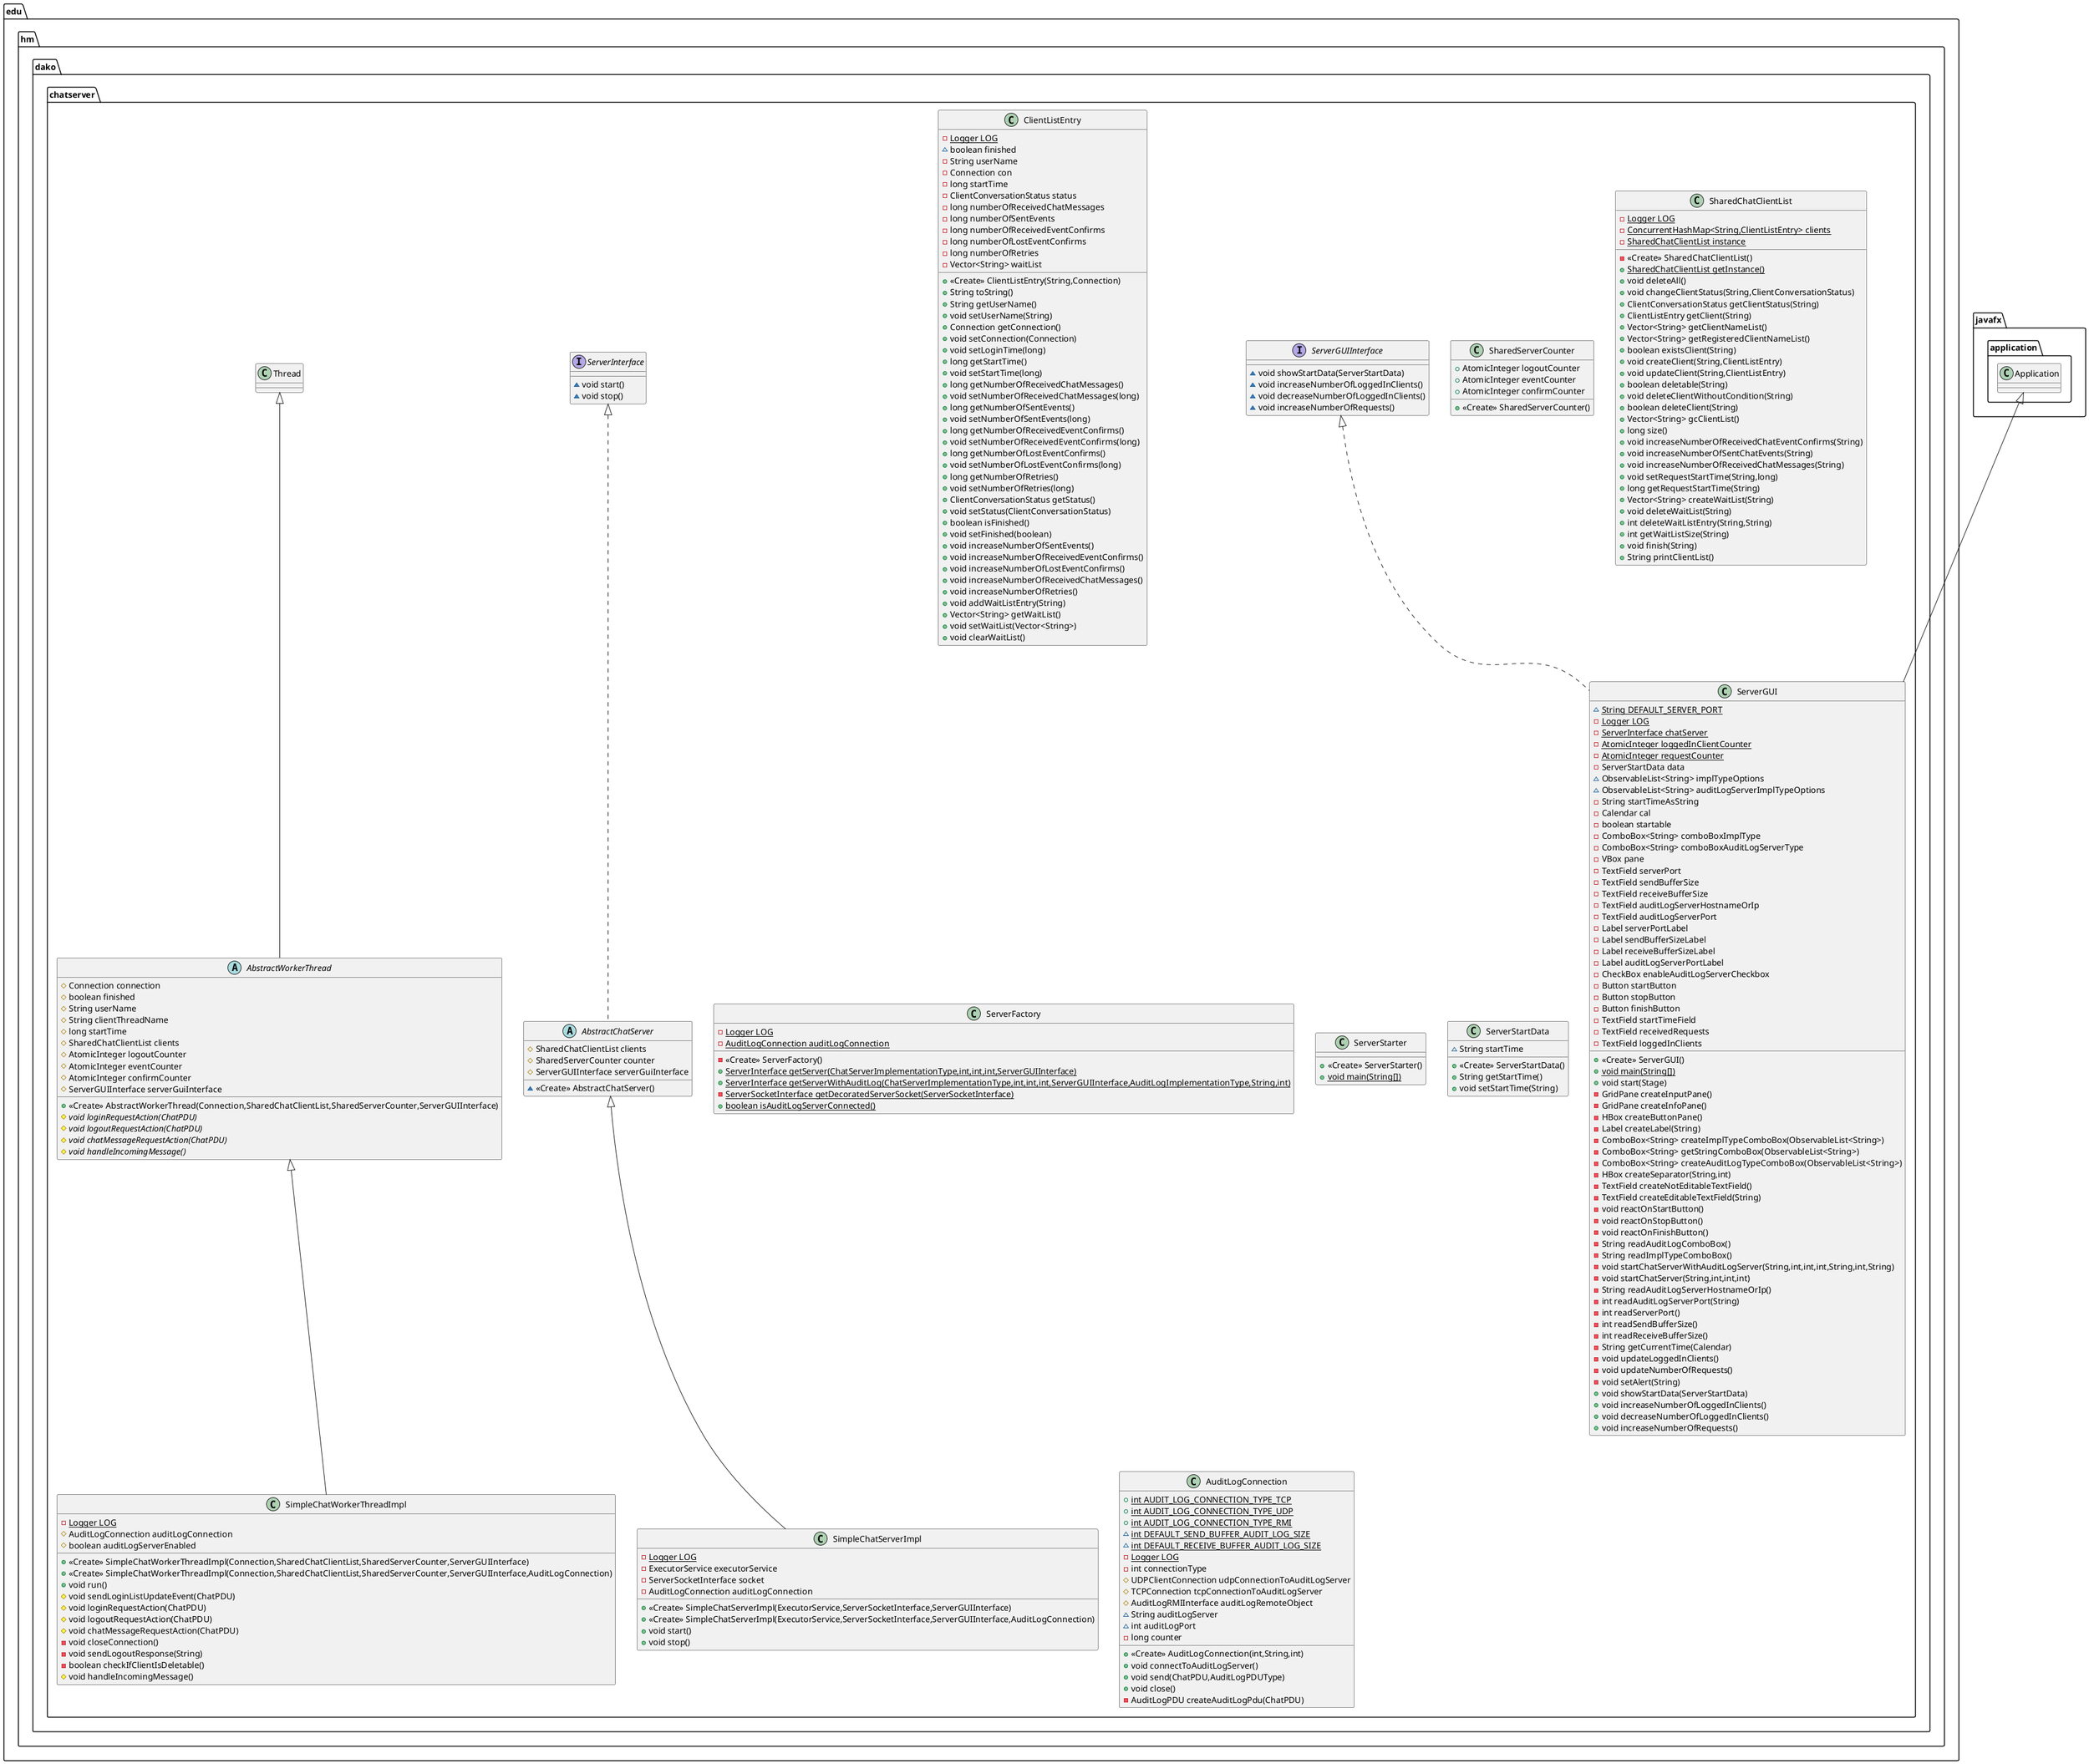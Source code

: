 @startuml
class edu.hm.dako.chatserver.ClientListEntry {
- {static} Logger LOG
~ boolean finished
- String userName
- Connection con
- long startTime
- ClientConversationStatus status
- long numberOfReceivedChatMessages
- long numberOfSentEvents
- long numberOfReceivedEventConfirms
- long numberOfLostEventConfirms
- long numberOfRetries
- Vector<String> waitList
+ <<Create>> ClientListEntry(String,Connection)
+ String toString()
+ String getUserName()
+ void setUserName(String)
+ Connection getConnection()
+ void setConnection(Connection)
+ void setLoginTime(long)
+ long getStartTime()
+ void setStartTime(long)
+ long getNumberOfReceivedChatMessages()
+ void setNumberOfReceivedChatMessages(long)
+ long getNumberOfSentEvents()
+ void setNumberOfSentEvents(long)
+ long getNumberOfReceivedEventConfirms()
+ void setNumberOfReceivedEventConfirms(long)
+ long getNumberOfLostEventConfirms()
+ void setNumberOfLostEventConfirms(long)
+ long getNumberOfRetries()
+ void setNumberOfRetries(long)
+ ClientConversationStatus getStatus()
+ void setStatus(ClientConversationStatus)
+ boolean isFinished()
+ void setFinished(boolean)
+ void increaseNumberOfSentEvents()
+ void increaseNumberOfReceivedEventConfirms()
+ void increaseNumberOfLostEventConfirms()
+ void increaseNumberOfReceivedChatMessages()
+ void increaseNumberOfRetries()
+ void addWaitListEntry(String)
+ Vector<String> getWaitList()
+ void setWaitList(Vector<String>)
+ void clearWaitList()
}
interface edu.hm.dako.chatserver.ServerGUIInterface {
~ void showStartData(ServerStartData)
~ void increaseNumberOfLoggedInClients()
~ void decreaseNumberOfLoggedInClients()
~ void increaseNumberOfRequests()
}
abstract class edu.hm.dako.chatserver.AbstractChatServer {
# SharedChatClientList clients
# SharedServerCounter counter
# ServerGUIInterface serverGuiInterface
~ <<Create>> AbstractChatServer()
}
class edu.hm.dako.chatserver.SharedServerCounter {
+ AtomicInteger logoutCounter
+ AtomicInteger eventCounter
+ AtomicInteger confirmCounter
+ <<Create>> SharedServerCounter()
}
interface edu.hm.dako.chatserver.ServerInterface {
~ void start()
~ void stop()
}
class edu.hm.dako.chatserver.SharedChatClientList {
- {static} Logger LOG
- {static} ConcurrentHashMap<String,ClientListEntry> clients
- {static} SharedChatClientList instance
- <<Create>> SharedChatClientList()
+ {static} SharedChatClientList getInstance()
+ void deleteAll()
+ void changeClientStatus(String,ClientConversationStatus)
+ ClientConversationStatus getClientStatus(String)
+ ClientListEntry getClient(String)
+ Vector<String> getClientNameList()
+ Vector<String> getRegisteredClientNameList()
+ boolean existsClient(String)
+ void createClient(String,ClientListEntry)
+ void updateClient(String,ClientListEntry)
+ boolean deletable(String)
+ void deleteClientWithoutCondition(String)
+ boolean deleteClient(String)
+ Vector<String> gcClientList()
+ long size()
+ void increaseNumberOfReceivedChatEventConfirms(String)
+ void increaseNumberOfSentChatEvents(String)
+ void increaseNumberOfReceivedChatMessages(String)
+ void setRequestStartTime(String,long)
+ long getRequestStartTime(String)
+ Vector<String> createWaitList(String)
+ void deleteWaitList(String)
+ int deleteWaitListEntry(String,String)
+ int getWaitListSize(String)
+ void finish(String)
+ String printClientList()
}
class edu.hm.dako.chatserver.ServerFactory {
- {static} Logger LOG
- {static} AuditLogConnection auditLogConnection
- <<Create>> ServerFactory()
+ {static} ServerInterface getServer(ChatServerImplementationType,int,int,int,ServerGUIInterface)
+ {static} ServerInterface getServerWithAuditLog(ChatServerImplementationType,int,int,int,ServerGUIInterface,AuditLogImplementationType,String,int)
- {static} ServerSocketInterface getDecoratedServerSocket(ServerSocketInterface)
+ {static} boolean isAuditLogServerConnected()
}
class edu.hm.dako.chatserver.ServerStarter {
+ <<Create>> ServerStarter()
+ {static} void main(String[])
}
class edu.hm.dako.chatserver.ServerGUI {
~ {static} String DEFAULT_SERVER_PORT
- {static} Logger LOG
- {static} ServerInterface chatServer
- {static} AtomicInteger loggedInClientCounter
- {static} AtomicInteger requestCounter
- ServerStartData data
~ ObservableList<String> implTypeOptions
~ ObservableList<String> auditLogServerImplTypeOptions
- String startTimeAsString
- Calendar cal
- boolean startable
- ComboBox<String> comboBoxImplType
- ComboBox<String> comboBoxAuditLogServerType
- VBox pane
- TextField serverPort
- TextField sendBufferSize
- TextField receiveBufferSize
- TextField auditLogServerHostnameOrIp
- TextField auditLogServerPort
- Label serverPortLabel
- Label sendBufferSizeLabel
- Label receiveBufferSizeLabel
- Label auditLogServerPortLabel
- CheckBox enableAuditLogServerCheckbox
- Button startButton
- Button stopButton
- Button finishButton
- TextField startTimeField
- TextField receivedRequests
- TextField loggedInClients
+ <<Create>> ServerGUI()
+ {static} void main(String[])
+ void start(Stage)
- GridPane createInputPane()
- GridPane createInfoPane()
- HBox createButtonPane()
- Label createLabel(String)
- ComboBox<String> createImplTypeComboBox(ObservableList<String>)
- ComboBox<String> getStringComboBox(ObservableList<String>)
- ComboBox<String> createAuditLogTypeComboBox(ObservableList<String>)
- HBox createSeparator(String,int)
- TextField createNotEditableTextField()
- TextField createEditableTextField(String)
- void reactOnStartButton()
- void reactOnStopButton()
- void reactOnFinishButton()
- String readAuditLogComboBox()
- String readImplTypeComboBox()
- void startChatServerWithAuditLogServer(String,int,int,int,String,int,String)
- void startChatServer(String,int,int,int)
- String readAuditLogServerHostnameOrIp()
- int readAuditLogServerPort(String)
- int readServerPort()
- int readSendBufferSize()
- int readReceiveBufferSize()
- String getCurrentTime(Calendar)
- void updateLoggedInClients()
- void updateNumberOfRequests()
- void setAlert(String)
+ void showStartData(ServerStartData)
+ void increaseNumberOfLoggedInClients()
+ void decreaseNumberOfLoggedInClients()
+ void increaseNumberOfRequests()
}
class edu.hm.dako.chatserver.SimpleChatServerImpl {
- {static} Logger LOG
- ExecutorService executorService
- ServerSocketInterface socket
- AuditLogConnection auditLogConnection
+ <<Create>> SimpleChatServerImpl(ExecutorService,ServerSocketInterface,ServerGUIInterface)
+ <<Create>> SimpleChatServerImpl(ExecutorService,ServerSocketInterface,ServerGUIInterface,AuditLogConnection)
+ void start()
+ void stop()
}
class edu.hm.dako.chatserver.ServerStartData {
~ String startTime
+ <<Create>> ServerStartData()
+ String getStartTime()
+ void setStartTime(String)
}
abstract class edu.hm.dako.chatserver.AbstractWorkerThread {
# Connection connection
# boolean finished
# String userName
# String clientThreadName
# long startTime
# SharedChatClientList clients
# AtomicInteger logoutCounter
# AtomicInteger eventCounter
# AtomicInteger confirmCounter
# ServerGUIInterface serverGuiInterface
+ <<Create>> AbstractWorkerThread(Connection,SharedChatClientList,SharedServerCounter,ServerGUIInterface)
# {abstract}void loginRequestAction(ChatPDU)
# {abstract}void logoutRequestAction(ChatPDU)
# {abstract}void chatMessageRequestAction(ChatPDU)
# {abstract}void handleIncomingMessage()
}
class edu.hm.dako.chatserver.AuditLogConnection {
+ {static} int AUDIT_LOG_CONNECTION_TYPE_TCP
+ {static} int AUDIT_LOG_CONNECTION_TYPE_UDP
+ {static} int AUDIT_LOG_CONNECTION_TYPE_RMI
~ {static} int DEFAULT_SEND_BUFFER_AUDIT_LOG_SIZE
~ {static} int DEFAULT_RECEIVE_BUFFER_AUDIT_LOG_SIZE
- {static} Logger LOG
- int connectionType
# UDPClientConnection udpConnectionToAuditLogServer
# TCPConnection tcpConnectionToAuditLogServer
# AuditLogRMIInterface auditLogRemoteObject
~ String auditLogServer
~ int auditLogPort
- long counter
+ <<Create>> AuditLogConnection(int,String,int)
+ void connectToAuditLogServer()
+ void send(ChatPDU,AuditLogPDUType)
+ void close()
- AuditLogPDU createAuditLogPdu(ChatPDU)
}
class edu.hm.dako.chatserver.SimpleChatWorkerThreadImpl {
- {static} Logger LOG
# AuditLogConnection auditLogConnection
# boolean auditLogServerEnabled
+ <<Create>> SimpleChatWorkerThreadImpl(Connection,SharedChatClientList,SharedServerCounter,ServerGUIInterface)
+ <<Create>> SimpleChatWorkerThreadImpl(Connection,SharedChatClientList,SharedServerCounter,ServerGUIInterface,AuditLogConnection)
+ void run()
# void sendLoginListUpdateEvent(ChatPDU)
# void loginRequestAction(ChatPDU)
# void logoutRequestAction(ChatPDU)
# void chatMessageRequestAction(ChatPDU)
- void closeConnection()
- void sendLogoutResponse(String)
- boolean checkIfClientIsDeletable()
# void handleIncomingMessage()
}


edu.hm.dako.chatserver.ServerInterface <|.. edu.hm.dako.chatserver.AbstractChatServer
edu.hm.dako.chatserver.ServerGUIInterface <|.. edu.hm.dako.chatserver.ServerGUI
javafx.application.Application <|-- edu.hm.dako.chatserver.ServerGUI
edu.hm.dako.chatserver.AbstractChatServer <|-- edu.hm.dako.chatserver.SimpleChatServerImpl
edu.hm.dako.chatserver.Thread <|-- edu.hm.dako.chatserver.AbstractWorkerThread
edu.hm.dako.chatserver.AbstractWorkerThread <|-- edu.hm.dako.chatserver.SimpleChatWorkerThreadImpl
@enduml